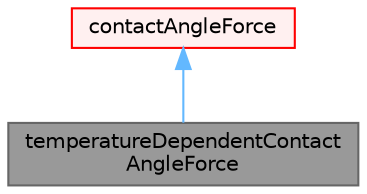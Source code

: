 digraph "temperatureDependentContactAngleForce"
{
 // LATEX_PDF_SIZE
  bgcolor="transparent";
  edge [fontname=Helvetica,fontsize=10,labelfontname=Helvetica,labelfontsize=10];
  node [fontname=Helvetica,fontsize=10,shape=box,height=0.2,width=0.4];
  Node1 [id="Node000001",label="temperatureDependentContact\lAngleForce",height=0.2,width=0.4,color="gray40", fillcolor="grey60", style="filled", fontcolor="black",tooltip="Temperature dependent contact angle force."];
  Node2 -> Node1 [id="edge1_Node000001_Node000002",dir="back",color="steelblue1",style="solid",tooltip=" "];
  Node2 [id="Node000002",label="contactAngleForce",height=0.2,width=0.4,color="red", fillcolor="#FFF0F0", style="filled",URL="$classFoam_1_1regionModels_1_1surfaceFilmModels_1_1contactAngleForce.html",tooltip="Base-class for film contact angle force models."];
}
